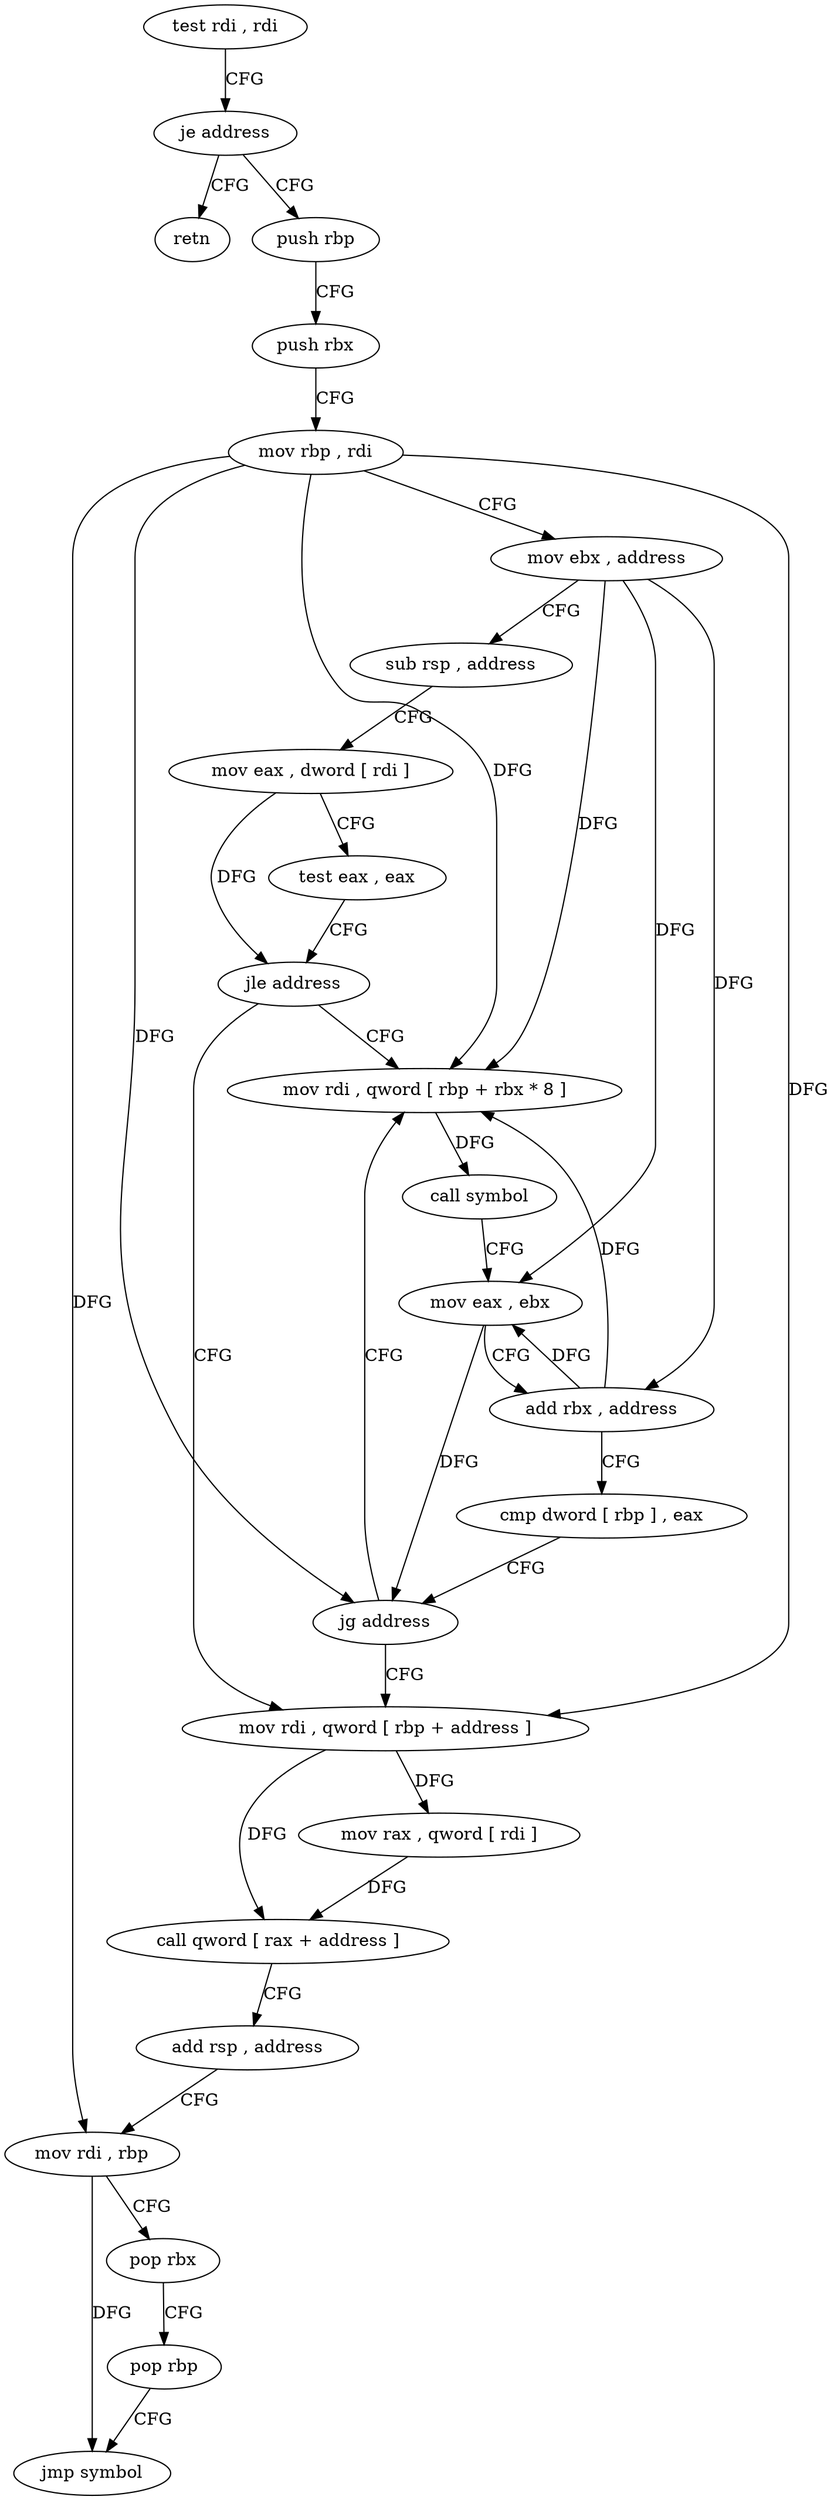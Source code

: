 digraph "func" {
"77088" [label = "test rdi , rdi" ]
"77091" [label = "je address" ]
"77168" [label = "retn" ]
"77093" [label = "push rbp" ]
"77094" [label = "push rbx" ]
"77095" [label = "mov rbp , rdi" ]
"77098" [label = "mov ebx , address" ]
"77103" [label = "sub rsp , address" ]
"77107" [label = "mov eax , dword [ rdi ]" ]
"77109" [label = "test eax , eax" ]
"77111" [label = "jle address" ]
"77134" [label = "mov rdi , qword [ rbp + address ]" ]
"77113" [label = "mov rdi , qword [ rbp + rbx * 8 ]" ]
"77141" [label = "mov rax , qword [ rdi ]" ]
"77144" [label = "call qword [ rax + address ]" ]
"77150" [label = "add rsp , address" ]
"77154" [label = "mov rdi , rbp" ]
"77157" [label = "pop rbx" ]
"77158" [label = "pop rbp" ]
"77159" [label = "jmp symbol" ]
"77118" [label = "call symbol" ]
"77123" [label = "mov eax , ebx" ]
"77125" [label = "add rbx , address" ]
"77129" [label = "cmp dword [ rbp ] , eax" ]
"77132" [label = "jg address" ]
"77088" -> "77091" [ label = "CFG" ]
"77091" -> "77168" [ label = "CFG" ]
"77091" -> "77093" [ label = "CFG" ]
"77093" -> "77094" [ label = "CFG" ]
"77094" -> "77095" [ label = "CFG" ]
"77095" -> "77098" [ label = "CFG" ]
"77095" -> "77134" [ label = "DFG" ]
"77095" -> "77154" [ label = "DFG" ]
"77095" -> "77113" [ label = "DFG" ]
"77095" -> "77132" [ label = "DFG" ]
"77098" -> "77103" [ label = "CFG" ]
"77098" -> "77113" [ label = "DFG" ]
"77098" -> "77123" [ label = "DFG" ]
"77098" -> "77125" [ label = "DFG" ]
"77103" -> "77107" [ label = "CFG" ]
"77107" -> "77109" [ label = "CFG" ]
"77107" -> "77111" [ label = "DFG" ]
"77109" -> "77111" [ label = "CFG" ]
"77111" -> "77134" [ label = "CFG" ]
"77111" -> "77113" [ label = "CFG" ]
"77134" -> "77141" [ label = "DFG" ]
"77134" -> "77144" [ label = "DFG" ]
"77113" -> "77118" [ label = "DFG" ]
"77141" -> "77144" [ label = "DFG" ]
"77144" -> "77150" [ label = "CFG" ]
"77150" -> "77154" [ label = "CFG" ]
"77154" -> "77157" [ label = "CFG" ]
"77154" -> "77159" [ label = "DFG" ]
"77157" -> "77158" [ label = "CFG" ]
"77158" -> "77159" [ label = "CFG" ]
"77118" -> "77123" [ label = "CFG" ]
"77123" -> "77125" [ label = "CFG" ]
"77123" -> "77132" [ label = "DFG" ]
"77125" -> "77129" [ label = "CFG" ]
"77125" -> "77113" [ label = "DFG" ]
"77125" -> "77123" [ label = "DFG" ]
"77129" -> "77132" [ label = "CFG" ]
"77132" -> "77113" [ label = "CFG" ]
"77132" -> "77134" [ label = "CFG" ]
}
